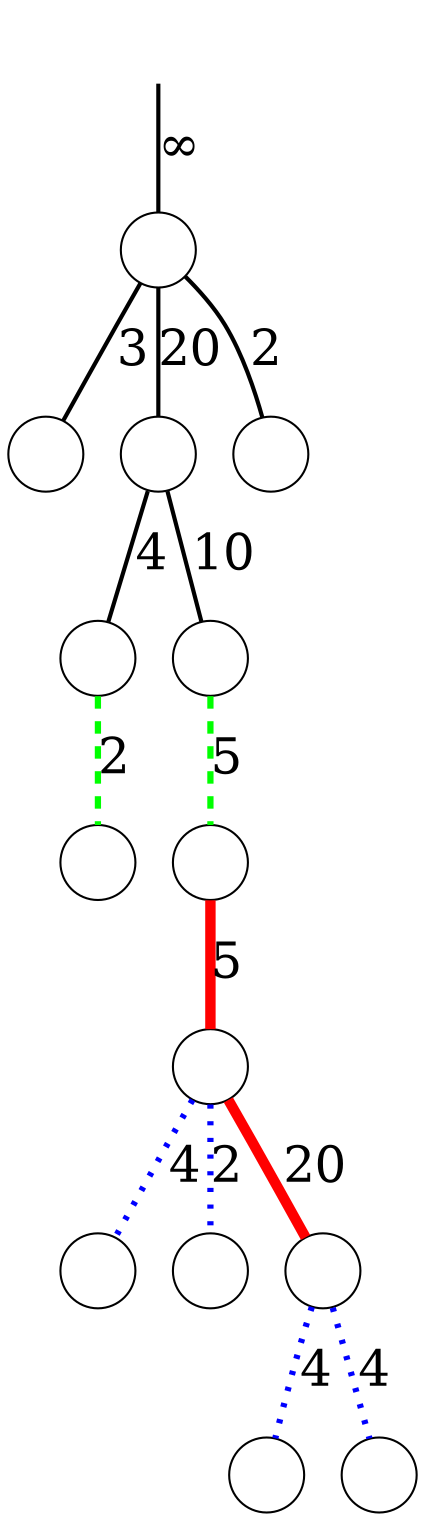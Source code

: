digraph
{
	node [shape=circle, label=""];
	edge [dir=both, arrowtail=none, arrowhead=none, penwidth=2, fontsize=24];

	r -> n00 [label="&infin;"];
	n00 -> n10 [label=3];
	n00 -> n11 [label=20];
	n00 -> n12 [label=2];
	n11 -> n20 [label=4];
	n11 -> n21 [label=10];
	n20 -> n30 [label=2, color=green, style=dashed, penwidth=3];
	n21 -> n31 [label=5, color=green, style=dashed, penwidth=3];
	n31 -> n40 [label=5, color=red, penwidth=5];
	n40 -> n50 [label=4, color=blue, style=dotted, penwidth=3];
	n40 -> n51 [label=2, color=blue, style=dotted, penwidth=3];
	n40 -> n52 [label=20, color=red, penwidth=5];
	n52 -> n60 [label=4, color=blue, style=dotted, penwidth=3];
	n52 -> n61 [label=4, color=blue, style=dotted, penwidth=3];

	r [style=invisible];
}
